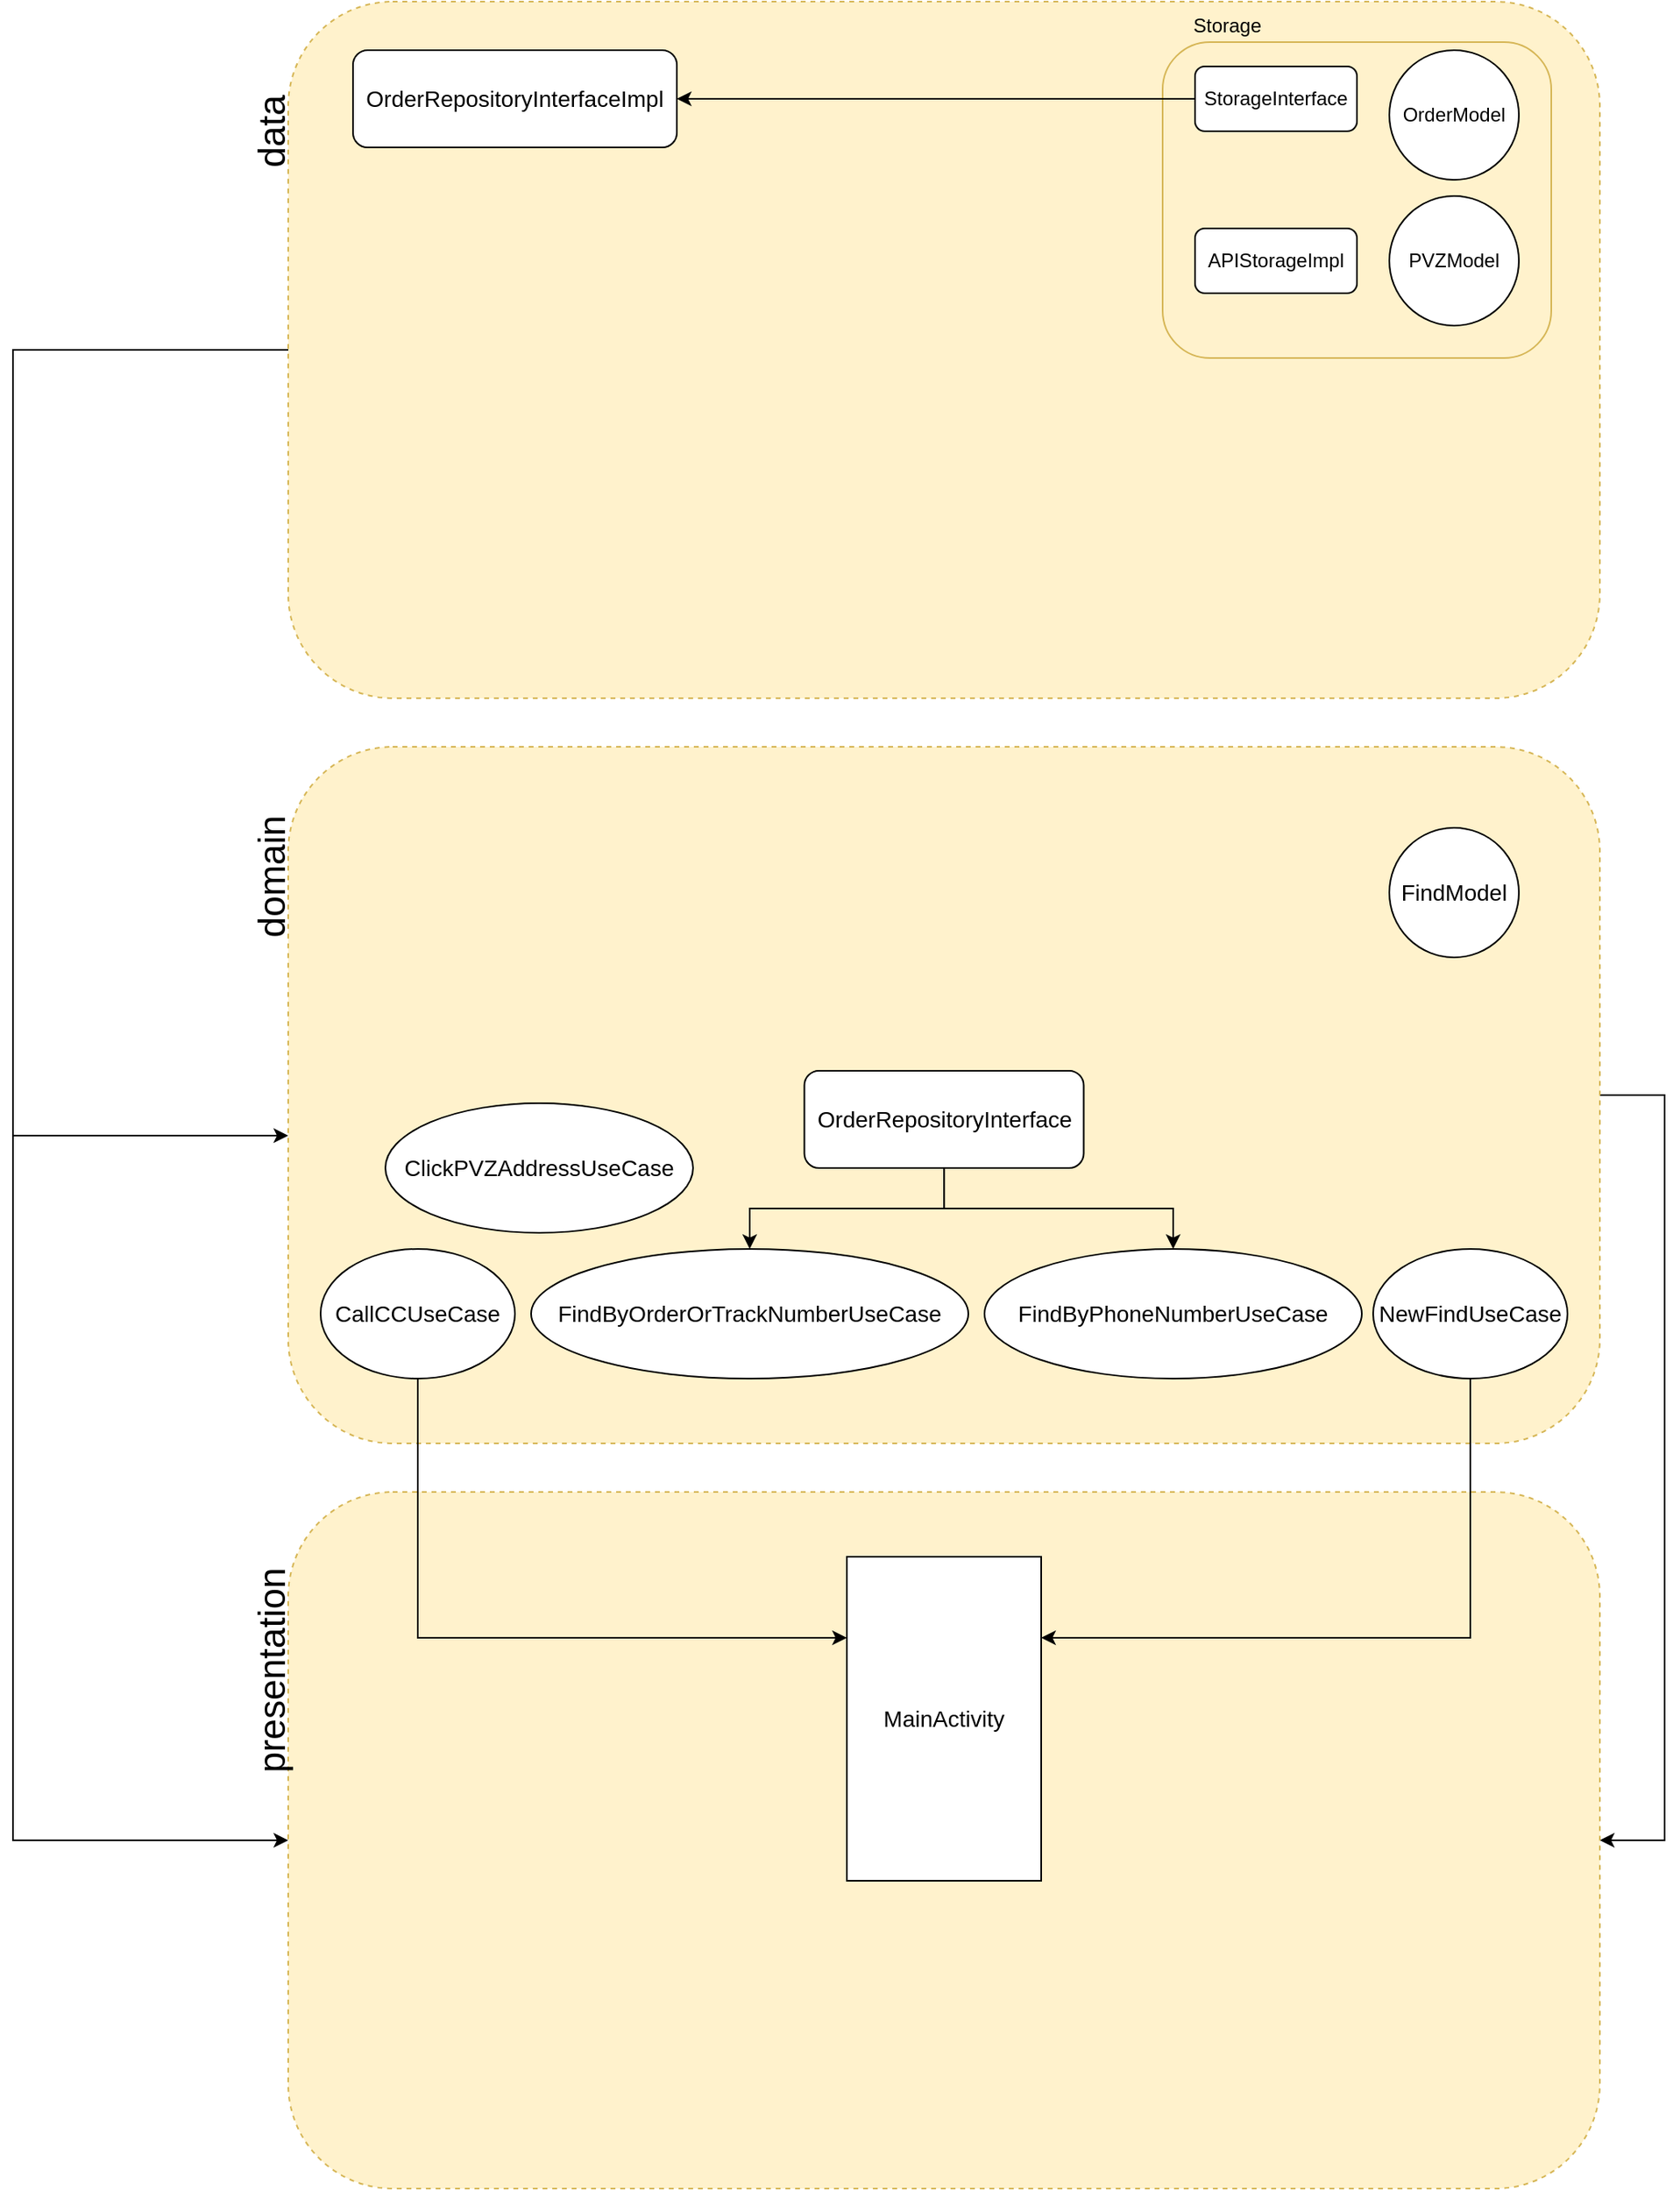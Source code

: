<mxfile version="20.7.4" type="device"><diagram id="gXPpEbF9ROUZArsNAZhX" name="Страница 1"><mxGraphModel dx="2060" dy="2351" grid="1" gridSize="10" guides="1" tooltips="1" connect="1" arrows="1" fold="1" page="1" pageScale="1" pageWidth="827" pageHeight="1169" math="0" shadow="0"><root><mxCell id="0"/><mxCell id="1" parent="0"/><mxCell id="hj4I2I2CKpdLCFsUT1ZN-7" style="edgeStyle=orthogonalEdgeStyle;rounded=0;orthogonalLoop=1;jettySize=auto;html=1;entryX=1;entryY=0.5;entryDx=0;entryDy=0;" edge="1" parent="1" source="CoAU4Ru4VzLplVH_eXkV-1" target="CoAU4Ru4VzLplVH_eXkV-8"><mxGeometry relative="1" as="geometry"><Array as="points"><mxPoint x="1160" y="375"/><mxPoint x="1160" y="835"/></Array></mxGeometry></mxCell><mxCell id="CoAU4Ru4VzLplVH_eXkV-1" value="" style="rounded=1;whiteSpace=wrap;html=1;dashed=1;fillColor=#fff2cc;strokeColor=#d6b656;movable=1;resizable=1;rotatable=1;deletable=1;editable=1;connectable=1;" parent="1" vertex="1"><mxGeometry x="310" y="160" width="810" height="430" as="geometry"/></mxCell><mxCell id="CoAU4Ru4VzLplVH_eXkV-2" value="&lt;font style=&quot;font-size: 23px;&quot;&gt;domain&lt;/font&gt;" style="text;html=1;strokeColor=none;fillColor=none;align=center;verticalAlign=middle;whiteSpace=wrap;rounded=0;dashed=1;fontSize=23;movable=0;resizable=0;rotatable=0;deletable=0;editable=0;connectable=0;rotation=270;" parent="1" vertex="1"><mxGeometry x="250" y="220" width="100" height="40" as="geometry"/></mxCell><mxCell id="CoAU4Ru4VzLplVH_eXkV-4" value="CallCCUseCase" style="ellipse;whiteSpace=wrap;html=1;fontSize=14;" parent="1" vertex="1"><mxGeometry x="330" y="470" width="120" height="80" as="geometry"/></mxCell><mxCell id="CoAU4Ru4VzLplVH_eXkV-5" value="FindByOrderOrTrackNumberUseCase" style="ellipse;whiteSpace=wrap;html=1;fontSize=14;" parent="1" vertex="1"><mxGeometry x="460" y="470" width="270" height="80" as="geometry"/></mxCell><mxCell id="CoAU4Ru4VzLplVH_eXkV-6" value="FindByPhoneNumberUseCase" style="ellipse;whiteSpace=wrap;html=1;fontSize=14;" parent="1" vertex="1"><mxGeometry x="740" y="470" width="233" height="80" as="geometry"/></mxCell><mxCell id="CoAU4Ru4VzLplVH_eXkV-7" value="NewFindUseCase" style="ellipse;whiteSpace=wrap;html=1;fontSize=14;" parent="1" vertex="1"><mxGeometry x="980" y="470" width="120" height="80" as="geometry"/></mxCell><mxCell id="CoAU4Ru4VzLplVH_eXkV-8" value="" style="rounded=1;whiteSpace=wrap;html=1;dashed=1;fillColor=#fff2cc;strokeColor=#d6b656;movable=1;resizable=1;rotatable=1;deletable=1;editable=1;connectable=1;" parent="1" vertex="1"><mxGeometry x="310" y="620" width="810" height="430" as="geometry"/></mxCell><mxCell id="CoAU4Ru4VzLplVH_eXkV-9" value="&lt;font style=&quot;font-size: 23px;&quot;&gt;presentation&lt;/font&gt;" style="text;html=1;strokeColor=none;fillColor=none;align=center;verticalAlign=middle;whiteSpace=wrap;rounded=0;dashed=1;fontSize=23;movable=0;resizable=0;rotatable=0;deletable=0;editable=0;connectable=0;rotation=270;" parent="1" vertex="1"><mxGeometry x="250" y="710" width="100" height="40" as="geometry"/></mxCell><mxCell id="CoAU4Ru4VzLplVH_eXkV-10" value="MainActivity" style="rounded=0;whiteSpace=wrap;html=1;fontSize=14;" parent="1" vertex="1"><mxGeometry x="655" y="660" width="120" height="200" as="geometry"/></mxCell><mxCell id="CoAU4Ru4VzLplVH_eXkV-11" value="" style="endArrow=classic;html=1;rounded=0;fontSize=14;exitX=0.5;exitY=1;exitDx=0;exitDy=0;entryX=1;entryY=0.25;entryDx=0;entryDy=0;" parent="1" source="CoAU4Ru4VzLplVH_eXkV-7" target="CoAU4Ru4VzLplVH_eXkV-10" edge="1"><mxGeometry width="50" height="50" relative="1" as="geometry"><mxPoint x="750" y="630" as="sourcePoint"/><mxPoint x="800" y="580" as="targetPoint"/><Array as="points"><mxPoint x="1040" y="710"/></Array></mxGeometry></mxCell><mxCell id="CoAU4Ru4VzLplVH_eXkV-12" value="" style="endArrow=classic;html=1;rounded=0;fontSize=14;exitX=0.5;exitY=1;exitDx=0;exitDy=0;entryX=0;entryY=0.25;entryDx=0;entryDy=0;" parent="1" source="CoAU4Ru4VzLplVH_eXkV-4" target="CoAU4Ru4VzLplVH_eXkV-10" edge="1"><mxGeometry width="50" height="50" relative="1" as="geometry"><mxPoint x="1050" y="560" as="sourcePoint"/><mxPoint x="785" y="720" as="targetPoint"/><Array as="points"><mxPoint x="390" y="710"/></Array></mxGeometry></mxCell><mxCell id="hj4I2I2CKpdLCFsUT1ZN-5" style="edgeStyle=orthogonalEdgeStyle;rounded=0;orthogonalLoop=1;jettySize=auto;html=1;" edge="1" parent="1" source="CoAU4Ru4VzLplVH_eXkV-13"><mxGeometry relative="1" as="geometry"><mxPoint x="310" y="400" as="targetPoint"/><Array as="points"><mxPoint x="140" y="-85"/><mxPoint x="140" y="400"/></Array></mxGeometry></mxCell><mxCell id="hj4I2I2CKpdLCFsUT1ZN-6" style="edgeStyle=orthogonalEdgeStyle;rounded=0;orthogonalLoop=1;jettySize=auto;html=1;entryX=0;entryY=0.5;entryDx=0;entryDy=0;" edge="1" parent="1" source="CoAU4Ru4VzLplVH_eXkV-13" target="CoAU4Ru4VzLplVH_eXkV-8"><mxGeometry relative="1" as="geometry"><Array as="points"><mxPoint x="140" y="-85"/><mxPoint x="140" y="835"/></Array></mxGeometry></mxCell><mxCell id="CoAU4Ru4VzLplVH_eXkV-13" value="" style="rounded=1;whiteSpace=wrap;html=1;dashed=1;fillColor=#fff2cc;strokeColor=#d6b656;movable=1;resizable=1;rotatable=1;deletable=1;editable=1;connectable=1;" parent="1" vertex="1"><mxGeometry x="310" y="-300" width="810" height="430" as="geometry"/></mxCell><mxCell id="CoAU4Ru4VzLplVH_eXkV-14" value="&lt;font style=&quot;font-size: 23px;&quot;&gt;data&lt;/font&gt;" style="text;html=1;strokeColor=none;fillColor=none;align=center;verticalAlign=middle;whiteSpace=wrap;rounded=0;dashed=1;fontSize=23;movable=0;resizable=0;rotatable=0;deletable=0;editable=0;connectable=0;rotation=270;" parent="1" vertex="1"><mxGeometry x="250" y="-240" width="100" height="40" as="geometry"/></mxCell><mxCell id="CoAU4Ru4VzLplVH_eXkV-16" value="FindModel" style="ellipse;whiteSpace=wrap;html=1;aspect=fixed;fontSize=14;" parent="1" vertex="1"><mxGeometry x="990" y="210" width="80" height="80" as="geometry"/></mxCell><mxCell id="CoAU4Ru4VzLplVH_eXkV-22" style="edgeStyle=orthogonalEdgeStyle;rounded=0;orthogonalLoop=1;jettySize=auto;html=1;entryX=0.5;entryY=0;entryDx=0;entryDy=0;fontSize=14;" parent="1" source="CoAU4Ru4VzLplVH_eXkV-19" target="CoAU4Ru4VzLplVH_eXkV-6" edge="1"><mxGeometry relative="1" as="geometry"/></mxCell><mxCell id="CoAU4Ru4VzLplVH_eXkV-23" style="edgeStyle=orthogonalEdgeStyle;rounded=0;orthogonalLoop=1;jettySize=auto;html=1;entryX=0.5;entryY=0;entryDx=0;entryDy=0;fontSize=14;" parent="1" source="CoAU4Ru4VzLplVH_eXkV-19" target="CoAU4Ru4VzLplVH_eXkV-5" edge="1"><mxGeometry relative="1" as="geometry"/></mxCell><mxCell id="CoAU4Ru4VzLplVH_eXkV-19" value="OrderRepositoryInterface" style="rounded=1;whiteSpace=wrap;html=1;fontSize=14;" parent="1" vertex="1"><mxGeometry x="628.75" y="360" width="172.5" height="60" as="geometry"/></mxCell><mxCell id="CoAU4Ru4VzLplVH_eXkV-24" value="OrderRepositoryInterfaceImpl" style="rounded=1;whiteSpace=wrap;html=1;fontSize=14;" parent="1" vertex="1"><mxGeometry x="350" y="-270" width="200" height="60" as="geometry"/></mxCell><mxCell id="hj4I2I2CKpdLCFsUT1ZN-13" value="" style="rounded=1;whiteSpace=wrap;html=1;fillColor=#fff2cc;strokeColor=#d6b656;" vertex="1" parent="1"><mxGeometry x="850" y="-275" width="240" height="195" as="geometry"/></mxCell><mxCell id="hj4I2I2CKpdLCFsUT1ZN-14" style="edgeStyle=orthogonalEdgeStyle;rounded=0;orthogonalLoop=1;jettySize=auto;html=1;entryX=1;entryY=0.5;entryDx=0;entryDy=0;" edge="1" parent="1" source="hj4I2I2CKpdLCFsUT1ZN-1" target="CoAU4Ru4VzLplVH_eXkV-24"><mxGeometry relative="1" as="geometry"/></mxCell><mxCell id="hj4I2I2CKpdLCFsUT1ZN-1" value="StorageInterface" style="rounded=1;whiteSpace=wrap;html=1;" vertex="1" parent="1"><mxGeometry x="870" y="-260" width="100" height="40" as="geometry"/></mxCell><mxCell id="hj4I2I2CKpdLCFsUT1ZN-9" value="APIStorageImpl" style="rounded=1;whiteSpace=wrap;html=1;" vertex="1" parent="1"><mxGeometry x="870" y="-160" width="100" height="40" as="geometry"/></mxCell><mxCell id="hj4I2I2CKpdLCFsUT1ZN-15" value="Storage" style="text;html=1;strokeColor=none;fillColor=none;align=center;verticalAlign=middle;whiteSpace=wrap;rounded=0;rotation=0;" vertex="1" parent="1"><mxGeometry x="860" y="-300" width="60" height="30" as="geometry"/></mxCell><mxCell id="hj4I2I2CKpdLCFsUT1ZN-16" value="OrderModel" style="ellipse;whiteSpace=wrap;html=1;aspect=fixed;" vertex="1" parent="1"><mxGeometry x="990" y="-270" width="80" height="80" as="geometry"/></mxCell><mxCell id="hj4I2I2CKpdLCFsUT1ZN-17" value="PVZModel" style="ellipse;whiteSpace=wrap;html=1;aspect=fixed;" vertex="1" parent="1"><mxGeometry x="990" y="-180" width="80" height="80" as="geometry"/></mxCell><mxCell id="hj4I2I2CKpdLCFsUT1ZN-20" value="ClickPVZAddressUseCase" style="ellipse;whiteSpace=wrap;html=1;fontSize=14;" vertex="1" parent="1"><mxGeometry x="370" y="380" width="190" height="80" as="geometry"/></mxCell></root></mxGraphModel></diagram></mxfile>